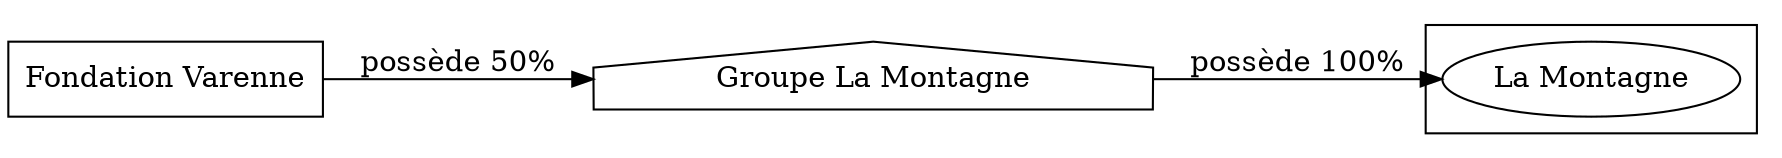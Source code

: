digraph {
  rankdir=LR;
  subgraph roots {
    
      "fondation-varenne-220"[label="Fondation Varenne" shape=box]
    
  }

  
    "groupe-la-montagne-222"[label="Groupe La Montagne" shape=house]
  

  subgraph clusterLeaves {
    
      "la-montagne-223"[label="La Montagne"]
    
  }

  
    "groupe-la-montagne-222" -> "la-montagne-223" [
      label="possède 100%"
    ]
  
    "fondation-varenne-220" -> "groupe-la-montagne-222" [
      label="possède 50%"
    ]
  
}
